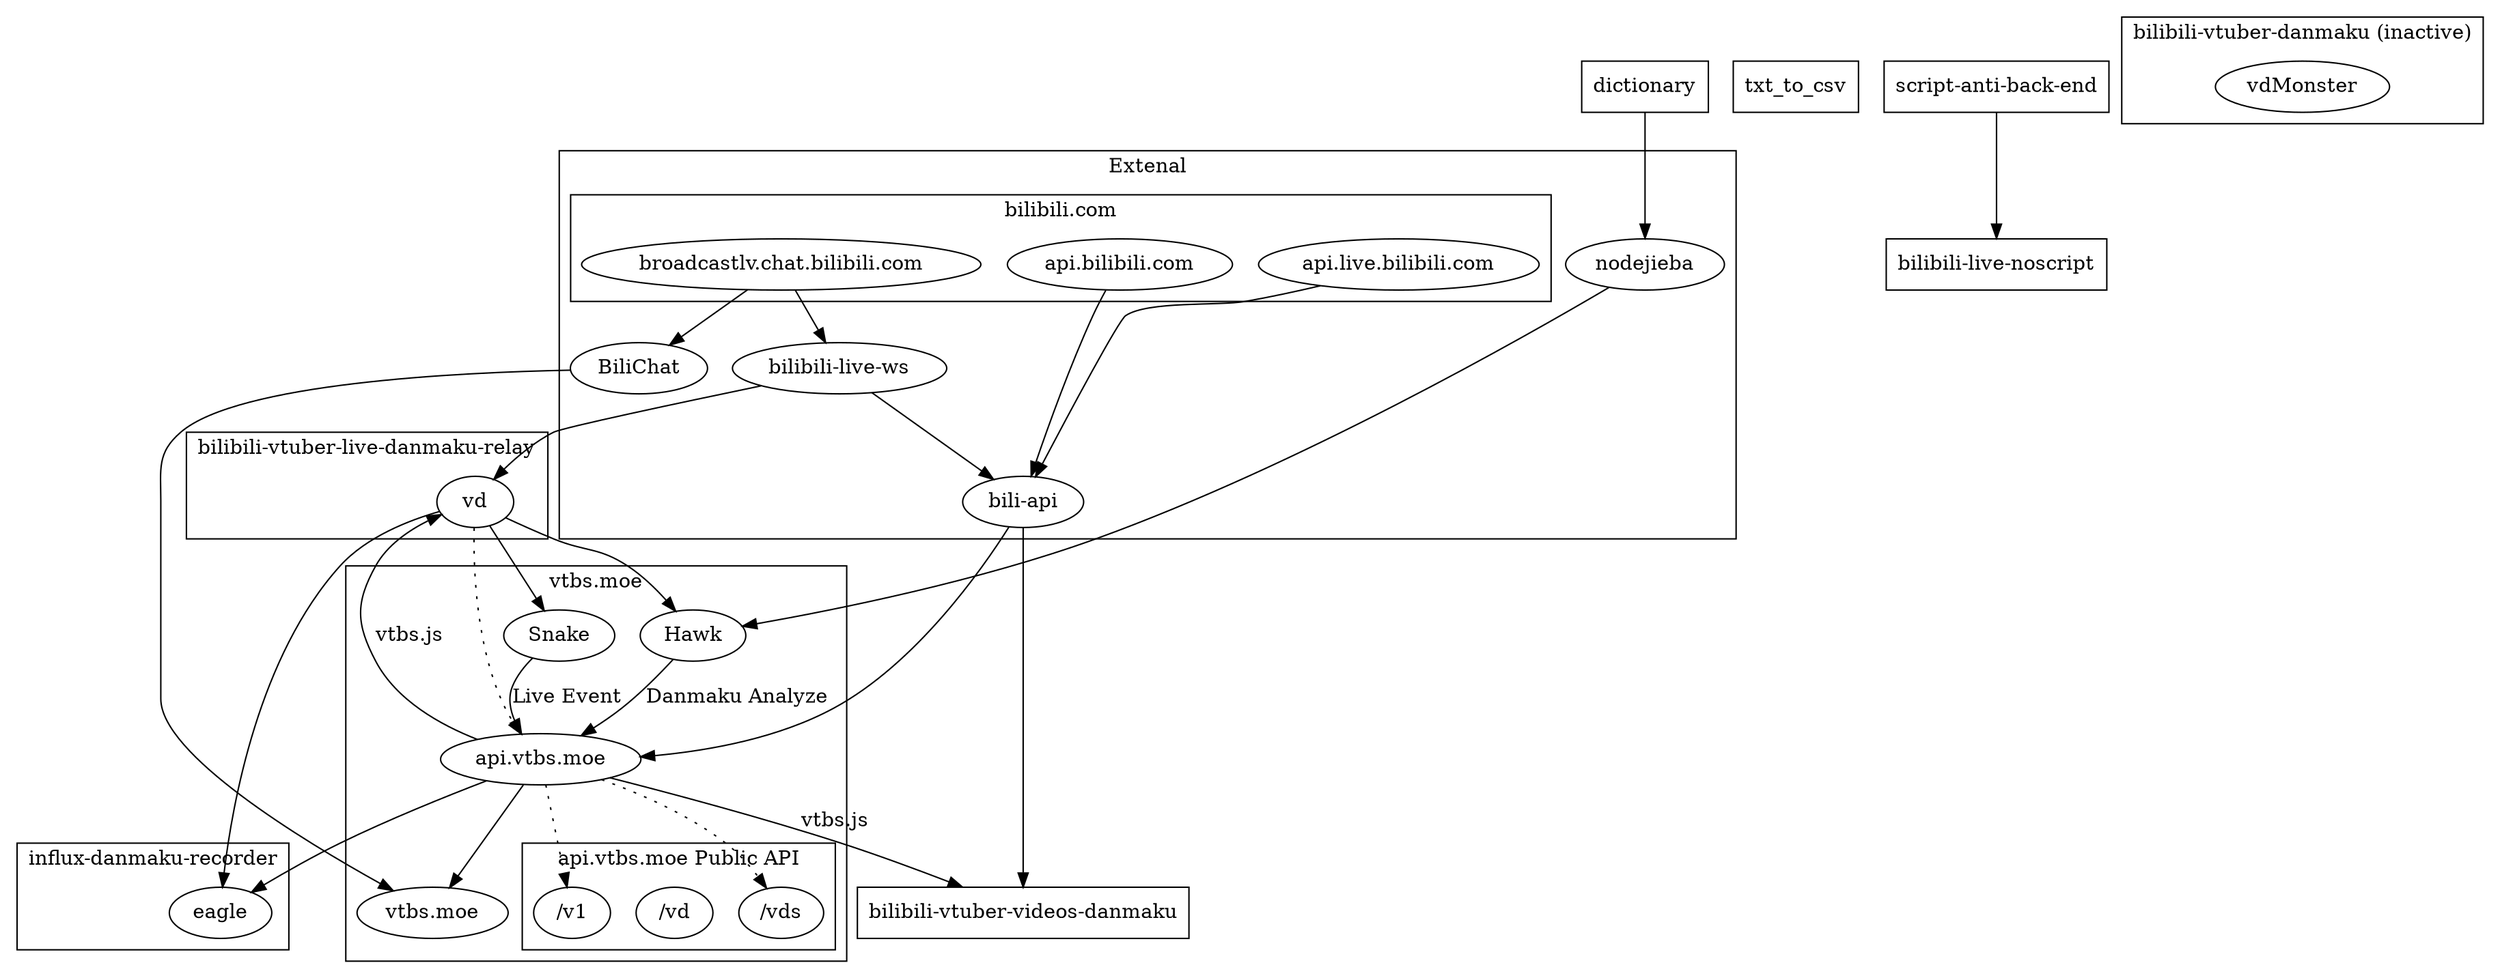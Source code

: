 digraph {
	dictionary [shape=box];
	txt_to_csv [shape=box];
	"bilibili-live-noscript" [shape=box];
	"bilibili-vtuber-videos-danmaku" [shape=box];
	"script-anti-back-end" [shape=box];
	/* "danmaku-analyze"; */
	subgraph "cluster_bilibili_package" {
		label = "Extenal";
		"bili-api";
		"bilibili-live-ws";
		BiliChat;
		nodejieba;
		subgraph "cluster_bilibili-" {
			label = "bilibili.com";
			"api.bilibili.com";
			"api.live.bilibili.com";
			"broadcastlv.chat.bilibili.com";
		}
	}
	subgraph "cluster_vtbs.moe" {
		label="vtbs.moe";
		"api.vtbs.moe";
		Hawk;
		Snake;
		Snake -> "api.vtbs.moe"  [ label = "Live Event" ];
		Hawk -> "api.vtbs.moe" [ label = "Danmaku Analyze" ];
		"api.vtbs.moe" -> "vtbs.moe"
		subgraph "cluster_open_api" {
			label = "api.vtbs.moe Public API";
			"/v1";
			"/vd";
			"/vds";
		}
	}
	subgraph "cluster_bilibili-vtuber-danmaku" {
		label = "bilibili-vtuber-danmaku (inactive)";
		vdMonster;
	}
	subgraph "cluster_bilibili-vtuber-danmaku-relay" {
		label = "bilibili-vtuber-live-danmaku-relay";
		vd;
	}
	subgraph "cluster_influx-bilibili-vtuber-danmaku" {
		label = "influx-danmaku-recorder";
		eagle;
	}
	"api.bilibili.com" -> "bili-api";
	"api.live.bilibili.com" -> "bili-api";
	"bilibili-live-ws" -> "bili-api" -> "api.vtbs.moe";
	"broadcastlv.chat.bilibili.com" -> "bilibili-live-ws" -> vd;
	"api.vtbs.moe" -> vd [ label = "vtbs.js" ];
	"api.vtbs.moe" -> "bilibili-vtuber-videos-danmaku" [ label = "vtbs.js" ];
	"bili-api" -> "bilibili-vtuber-videos-danmaku";
	/* vd -> vdMonster; */
	vd -> Hawk;
	vd -> Snake;
	vd -> eagle;
	"api.vtbs.moe" -> eagle;

	dictionary -> nodejieba;
	nodejieba -> Hawk;
	/* nodejieba -> vdMonster; */
	/* vd -> txt_to_csv; */
	/* vd -> "script-anti-back-end" */
	"script-anti-back-end" -> "bilibili-live-noscript";
	"broadcastlv.chat.bilibili.com" -> BiliChat -> "vtbs.moe";

	vd -> "api.vtbs.moe" [style=dotted];
	/* vd -> "/vds"; */
	/* vdMonster -> "api.vtbs.moe" */
	"api.vtbs.moe" -> "/v1" [style=dotted];
	/* "api.vtbs.moe" -> "/vd" [style=dotted]; */
	"api.vtbs.moe" -> "/vds" [style=dotted];

	/* "bilibili-vtuber-videos-danmaku" -> "danmaku-analyze"; */
	/* vdMonster -> "danmaku-analyze" -> "api.vtbs.moe"; */
}
